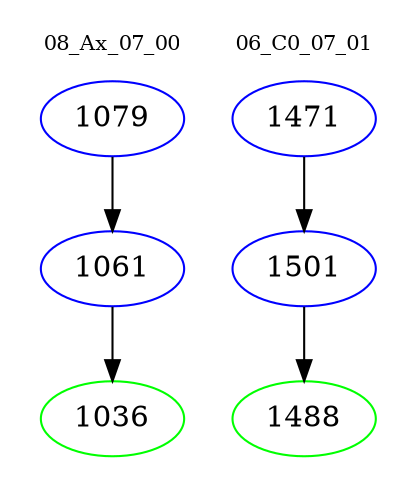 digraph{
subgraph cluster_0 {
color = white
label = "08_Ax_07_00";
fontsize=10;
T0_1079 [label="1079", color="blue"]
T0_1079 -> T0_1061 [color="black"]
T0_1061 [label="1061", color="blue"]
T0_1061 -> T0_1036 [color="black"]
T0_1036 [label="1036", color="green"]
}
subgraph cluster_1 {
color = white
label = "06_C0_07_01";
fontsize=10;
T1_1471 [label="1471", color="blue"]
T1_1471 -> T1_1501 [color="black"]
T1_1501 [label="1501", color="blue"]
T1_1501 -> T1_1488 [color="black"]
T1_1488 [label="1488", color="green"]
}
}
